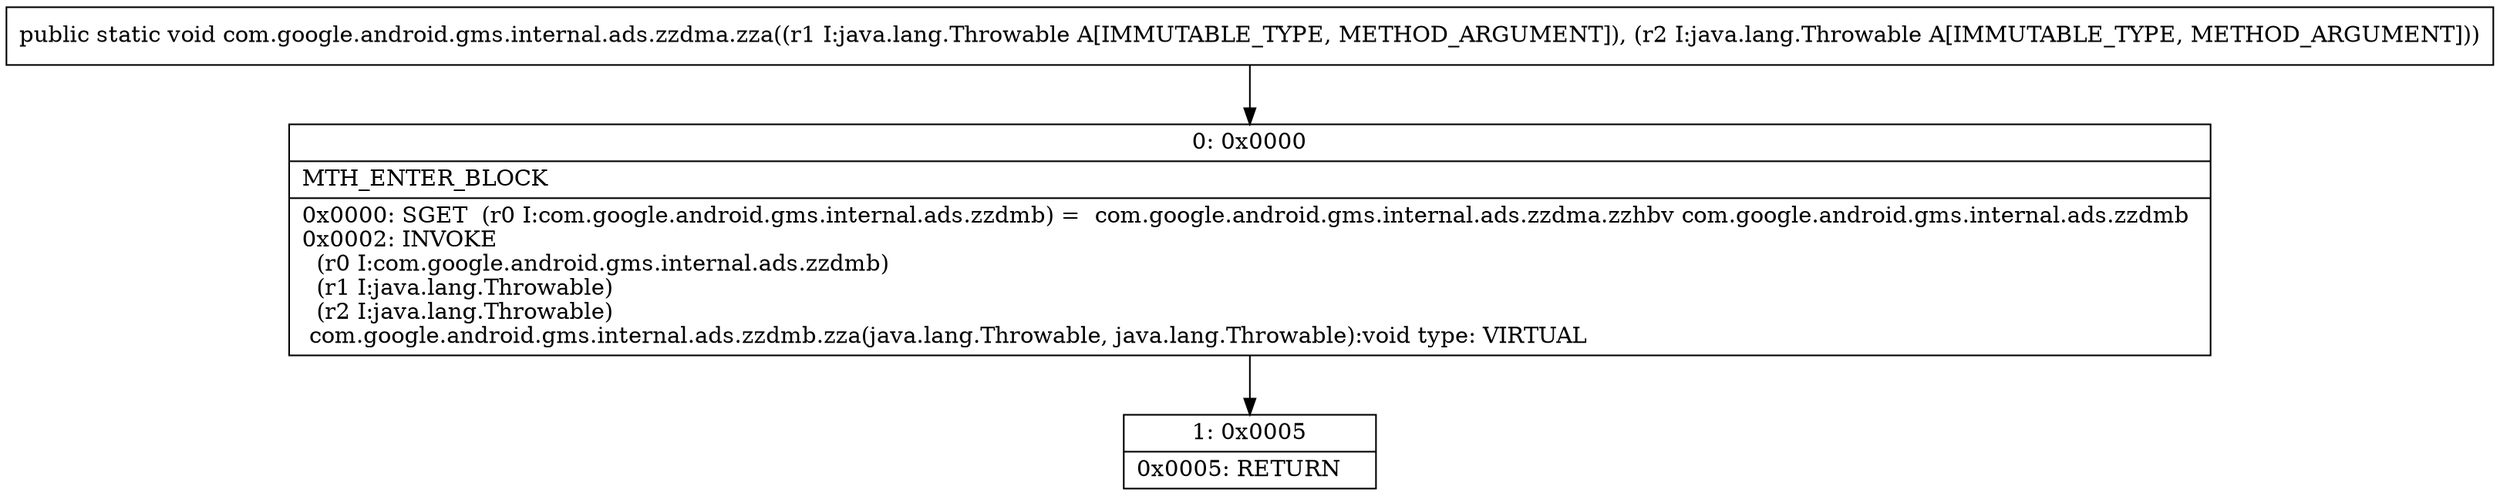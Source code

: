 digraph "CFG forcom.google.android.gms.internal.ads.zzdma.zza(Ljava\/lang\/Throwable;Ljava\/lang\/Throwable;)V" {
Node_0 [shape=record,label="{0\:\ 0x0000|MTH_ENTER_BLOCK\l|0x0000: SGET  (r0 I:com.google.android.gms.internal.ads.zzdmb) =  com.google.android.gms.internal.ads.zzdma.zzhbv com.google.android.gms.internal.ads.zzdmb \l0x0002: INVOKE  \l  (r0 I:com.google.android.gms.internal.ads.zzdmb)\l  (r1 I:java.lang.Throwable)\l  (r2 I:java.lang.Throwable)\l com.google.android.gms.internal.ads.zzdmb.zza(java.lang.Throwable, java.lang.Throwable):void type: VIRTUAL \l}"];
Node_1 [shape=record,label="{1\:\ 0x0005|0x0005: RETURN   \l}"];
MethodNode[shape=record,label="{public static void com.google.android.gms.internal.ads.zzdma.zza((r1 I:java.lang.Throwable A[IMMUTABLE_TYPE, METHOD_ARGUMENT]), (r2 I:java.lang.Throwable A[IMMUTABLE_TYPE, METHOD_ARGUMENT])) }"];
MethodNode -> Node_0;
Node_0 -> Node_1;
}

